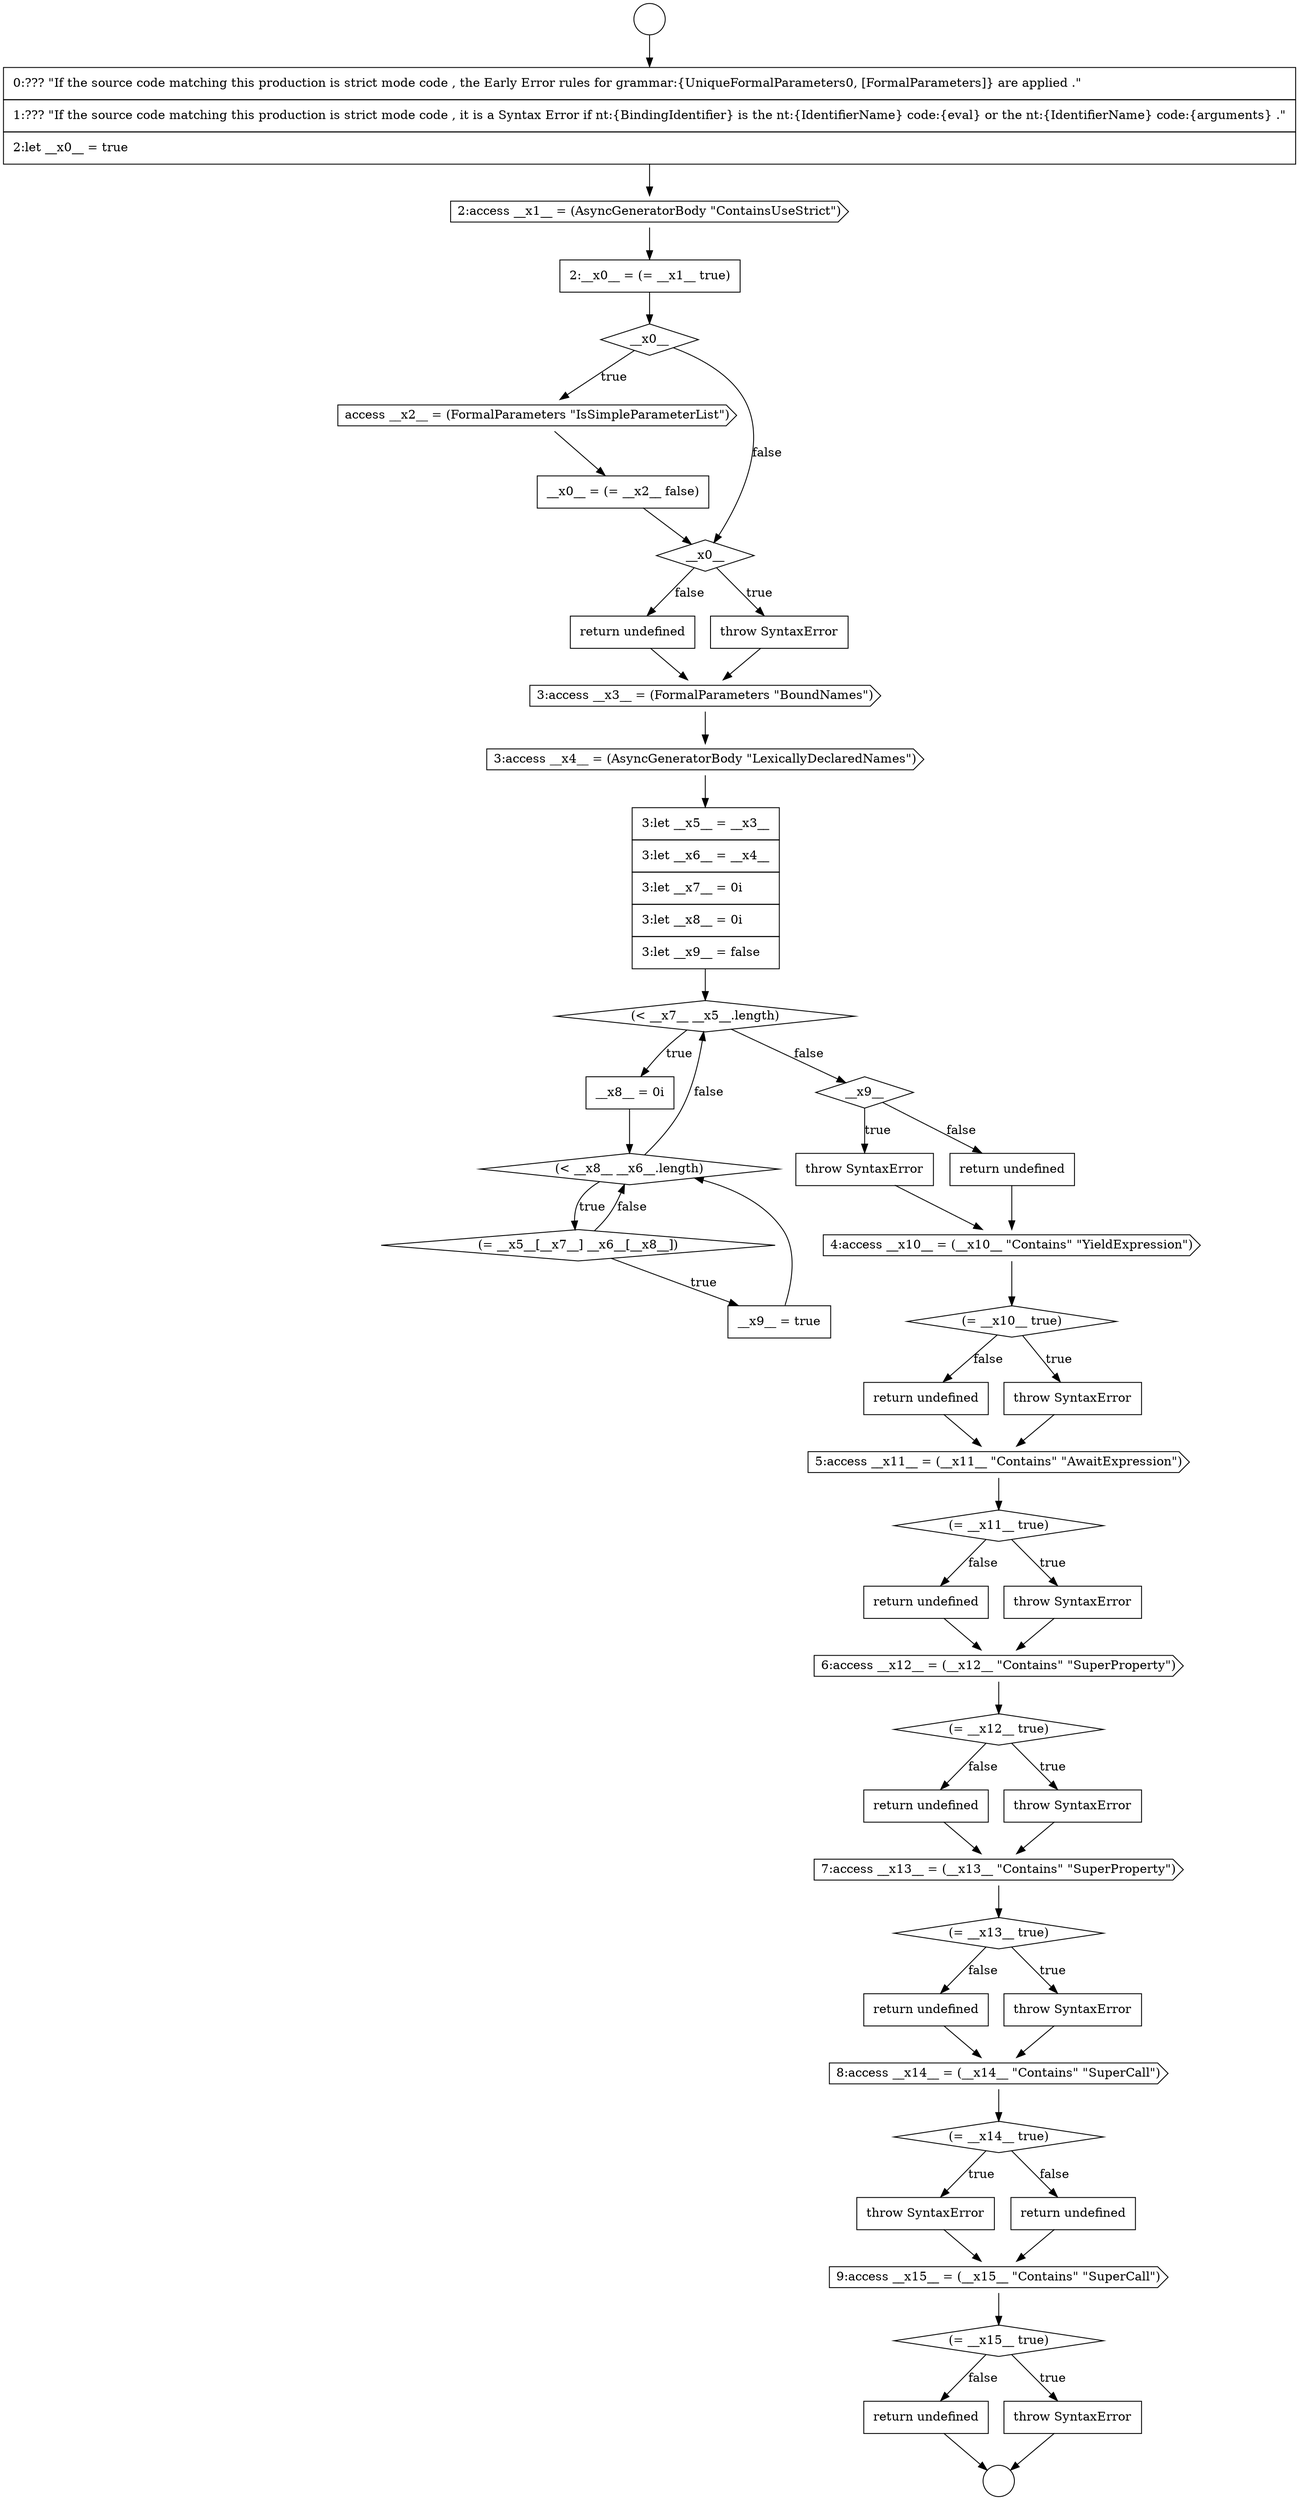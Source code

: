 digraph {
  node18874 [shape=diamond, label=<<font color="black">(= __x15__ true)</font>> color="black" fillcolor="white" style=filled]
  node18861 [shape=cds, label=<<font color="black">6:access __x12__ = (__x12__ &quot;Contains&quot; &quot;SuperProperty&quot;)</font>> color="black" fillcolor="white" style=filled]
  node18834 [shape=cds, label=<<font color="black">2:access __x1__ = (AsyncGeneratorBody &quot;ContainsUseStrict&quot;)</font>> color="black" fillcolor="white" style=filled]
  node18866 [shape=diamond, label=<<font color="black">(= __x13__ true)</font>> color="black" fillcolor="white" style=filled]
  node18852 [shape=none, margin=0, label=<<font color="black">
    <table border="0" cellborder="1" cellspacing="0" cellpadding="10">
      <tr><td align="left">return undefined</td></tr>
    </table>
  </font>> color="black" fillcolor="white" style=filled]
  node18860 [shape=none, margin=0, label=<<font color="black">
    <table border="0" cellborder="1" cellspacing="0" cellpadding="10">
      <tr><td align="left">return undefined</td></tr>
    </table>
  </font>> color="black" fillcolor="white" style=filled]
  node18845 [shape=diamond, label=<<font color="black">(&lt; __x7__ __x5__.length)</font>> color="black" fillcolor="white" style=filled]
  node18876 [shape=none, margin=0, label=<<font color="black">
    <table border="0" cellborder="1" cellspacing="0" cellpadding="10">
      <tr><td align="left">return undefined</td></tr>
    </table>
  </font>> color="black" fillcolor="white" style=filled]
  node18868 [shape=none, margin=0, label=<<font color="black">
    <table border="0" cellborder="1" cellspacing="0" cellpadding="10">
      <tr><td align="left">return undefined</td></tr>
    </table>
  </font>> color="black" fillcolor="white" style=filled]
  node18858 [shape=diamond, label=<<font color="black">(= __x11__ true)</font>> color="black" fillcolor="white" style=filled]
  node18857 [shape=cds, label=<<font color="black">5:access __x11__ = (__x11__ &quot;Contains&quot; &quot;AwaitExpression&quot;)</font>> color="black" fillcolor="white" style=filled]
  node18851 [shape=none, margin=0, label=<<font color="black">
    <table border="0" cellborder="1" cellspacing="0" cellpadding="10">
      <tr><td align="left">throw SyntaxError</td></tr>
    </table>
  </font>> color="black" fillcolor="white" style=filled]
  node18837 [shape=cds, label=<<font color="black">access __x2__ = (FormalParameters &quot;IsSimpleParameterList&quot;)</font>> color="black" fillcolor="white" style=filled]
  node18846 [shape=none, margin=0, label=<<font color="black">
    <table border="0" cellborder="1" cellspacing="0" cellpadding="10">
      <tr><td align="left">__x8__ = 0i</td></tr>
    </table>
  </font>> color="black" fillcolor="white" style=filled]
  node18856 [shape=none, margin=0, label=<<font color="black">
    <table border="0" cellborder="1" cellspacing="0" cellpadding="10">
      <tr><td align="left">return undefined</td></tr>
    </table>
  </font>> color="black" fillcolor="white" style=filled]
  node18842 [shape=cds, label=<<font color="black">3:access __x3__ = (FormalParameters &quot;BoundNames&quot;)</font>> color="black" fillcolor="white" style=filled]
  node18869 [shape=cds, label=<<font color="black">8:access __x14__ = (__x14__ &quot;Contains&quot; &quot;SuperCall&quot;)</font>> color="black" fillcolor="white" style=filled]
  node18838 [shape=none, margin=0, label=<<font color="black">
    <table border="0" cellborder="1" cellspacing="0" cellpadding="10">
      <tr><td align="left">__x0__ = (= __x2__ false)</td></tr>
    </table>
  </font>> color="black" fillcolor="white" style=filled]
  node18864 [shape=none, margin=0, label=<<font color="black">
    <table border="0" cellborder="1" cellspacing="0" cellpadding="10">
      <tr><td align="left">return undefined</td></tr>
    </table>
  </font>> color="black" fillcolor="white" style=filled]
  node18873 [shape=cds, label=<<font color="black">9:access __x15__ = (__x15__ &quot;Contains&quot; &quot;SuperCall&quot;)</font>> color="black" fillcolor="white" style=filled]
  node18870 [shape=diamond, label=<<font color="black">(= __x14__ true)</font>> color="black" fillcolor="white" style=filled]
  node18832 [shape=circle label=" " color="black" fillcolor="white" style=filled]
  node18867 [shape=none, margin=0, label=<<font color="black">
    <table border="0" cellborder="1" cellspacing="0" cellpadding="10">
      <tr><td align="left">throw SyntaxError</td></tr>
    </table>
  </font>> color="black" fillcolor="white" style=filled]
  node18853 [shape=cds, label=<<font color="black">4:access __x10__ = (__x10__ &quot;Contains&quot; &quot;YieldExpression&quot;)</font>> color="black" fillcolor="white" style=filled]
  node18841 [shape=none, margin=0, label=<<font color="black">
    <table border="0" cellborder="1" cellspacing="0" cellpadding="10">
      <tr><td align="left">return undefined</td></tr>
    </table>
  </font>> color="black" fillcolor="white" style=filled]
  node18836 [shape=diamond, label=<<font color="black">__x0__</font>> color="black" fillcolor="white" style=filled]
  node18839 [shape=diamond, label=<<font color="black">__x0__</font>> color="black" fillcolor="white" style=filled]
  node18863 [shape=none, margin=0, label=<<font color="black">
    <table border="0" cellborder="1" cellspacing="0" cellpadding="10">
      <tr><td align="left">throw SyntaxError</td></tr>
    </table>
  </font>> color="black" fillcolor="white" style=filled]
  node18859 [shape=none, margin=0, label=<<font color="black">
    <table border="0" cellborder="1" cellspacing="0" cellpadding="10">
      <tr><td align="left">throw SyntaxError</td></tr>
    </table>
  </font>> color="black" fillcolor="white" style=filled]
  node18849 [shape=none, margin=0, label=<<font color="black">
    <table border="0" cellborder="1" cellspacing="0" cellpadding="10">
      <tr><td align="left">__x9__ = true</td></tr>
    </table>
  </font>> color="black" fillcolor="white" style=filled]
  node18844 [shape=none, margin=0, label=<<font color="black">
    <table border="0" cellborder="1" cellspacing="0" cellpadding="10">
      <tr><td align="left">3:let __x5__ = __x3__</td></tr>
      <tr><td align="left">3:let __x6__ = __x4__</td></tr>
      <tr><td align="left">3:let __x7__ = 0i</td></tr>
      <tr><td align="left">3:let __x8__ = 0i</td></tr>
      <tr><td align="left">3:let __x9__ = false</td></tr>
    </table>
  </font>> color="black" fillcolor="white" style=filled]
  node18871 [shape=none, margin=0, label=<<font color="black">
    <table border="0" cellborder="1" cellspacing="0" cellpadding="10">
      <tr><td align="left">throw SyntaxError</td></tr>
    </table>
  </font>> color="black" fillcolor="white" style=filled]
  node18831 [shape=circle label=" " color="black" fillcolor="white" style=filled]
  node18848 [shape=diamond, label=<<font color="black">(= __x5__[__x7__] __x6__[__x8__])</font>> color="black" fillcolor="white" style=filled]
  node18854 [shape=diamond, label=<<font color="black">(= __x10__ true)</font>> color="black" fillcolor="white" style=filled]
  node18835 [shape=none, margin=0, label=<<font color="black">
    <table border="0" cellborder="1" cellspacing="0" cellpadding="10">
      <tr><td align="left">2:__x0__ = (= __x1__ true)</td></tr>
    </table>
  </font>> color="black" fillcolor="white" style=filled]
  node18840 [shape=none, margin=0, label=<<font color="black">
    <table border="0" cellborder="1" cellspacing="0" cellpadding="10">
      <tr><td align="left">throw SyntaxError</td></tr>
    </table>
  </font>> color="black" fillcolor="white" style=filled]
  node18862 [shape=diamond, label=<<font color="black">(= __x12__ true)</font>> color="black" fillcolor="white" style=filled]
  node18875 [shape=none, margin=0, label=<<font color="black">
    <table border="0" cellborder="1" cellspacing="0" cellpadding="10">
      <tr><td align="left">throw SyntaxError</td></tr>
    </table>
  </font>> color="black" fillcolor="white" style=filled]
  node18843 [shape=cds, label=<<font color="black">3:access __x4__ = (AsyncGeneratorBody &quot;LexicallyDeclaredNames&quot;)</font>> color="black" fillcolor="white" style=filled]
  node18850 [shape=diamond, label=<<font color="black">__x9__</font>> color="black" fillcolor="white" style=filled]
  node18833 [shape=none, margin=0, label=<<font color="black">
    <table border="0" cellborder="1" cellspacing="0" cellpadding="10">
      <tr><td align="left">0:??? &quot;If the source code matching this production is strict mode code , the Early Error rules for grammar:{UniqueFormalParameters0, [FormalParameters]} are applied .&quot;</td></tr>
      <tr><td align="left">1:??? &quot;If the source code matching this production is strict mode code , it is a Syntax Error if nt:{BindingIdentifier} is the nt:{IdentifierName} code:{eval} or the nt:{IdentifierName} code:{arguments} .&quot;</td></tr>
      <tr><td align="left">2:let __x0__ = true</td></tr>
    </table>
  </font>> color="black" fillcolor="white" style=filled]
  node18855 [shape=none, margin=0, label=<<font color="black">
    <table border="0" cellborder="1" cellspacing="0" cellpadding="10">
      <tr><td align="left">throw SyntaxError</td></tr>
    </table>
  </font>> color="black" fillcolor="white" style=filled]
  node18847 [shape=diamond, label=<<font color="black">(&lt; __x8__ __x6__.length)</font>> color="black" fillcolor="white" style=filled]
  node18872 [shape=none, margin=0, label=<<font color="black">
    <table border="0" cellborder="1" cellspacing="0" cellpadding="10">
      <tr><td align="left">return undefined</td></tr>
    </table>
  </font>> color="black" fillcolor="white" style=filled]
  node18865 [shape=cds, label=<<font color="black">7:access __x13__ = (__x13__ &quot;Contains&quot; &quot;SuperProperty&quot;)</font>> color="black" fillcolor="white" style=filled]
  node18850 -> node18851 [label=<<font color="black">true</font>> color="black"]
  node18850 -> node18852 [label=<<font color="black">false</font>> color="black"]
  node18872 -> node18873 [ color="black"]
  node18859 -> node18861 [ color="black"]
  node18858 -> node18859 [label=<<font color="black">true</font>> color="black"]
  node18858 -> node18860 [label=<<font color="black">false</font>> color="black"]
  node18831 -> node18833 [ color="black"]
  node18874 -> node18875 [label=<<font color="black">true</font>> color="black"]
  node18874 -> node18876 [label=<<font color="black">false</font>> color="black"]
  node18869 -> node18870 [ color="black"]
  node18851 -> node18853 [ color="black"]
  node18855 -> node18857 [ color="black"]
  node18845 -> node18846 [label=<<font color="black">true</font>> color="black"]
  node18845 -> node18850 [label=<<font color="black">false</font>> color="black"]
  node18854 -> node18855 [label=<<font color="black">true</font>> color="black"]
  node18854 -> node18856 [label=<<font color="black">false</font>> color="black"]
  node18864 -> node18865 [ color="black"]
  node18857 -> node18858 [ color="black"]
  node18848 -> node18849 [label=<<font color="black">true</font>> color="black"]
  node18848 -> node18847 [label=<<font color="black">false</font>> color="black"]
  node18841 -> node18842 [ color="black"]
  node18876 -> node18832 [ color="black"]
  node18840 -> node18842 [ color="black"]
  node18834 -> node18835 [ color="black"]
  node18867 -> node18869 [ color="black"]
  node18847 -> node18848 [label=<<font color="black">true</font>> color="black"]
  node18847 -> node18845 [label=<<font color="black">false</font>> color="black"]
  node18846 -> node18847 [ color="black"]
  node18868 -> node18869 [ color="black"]
  node18863 -> node18865 [ color="black"]
  node18866 -> node18867 [label=<<font color="black">true</font>> color="black"]
  node18866 -> node18868 [label=<<font color="black">false</font>> color="black"]
  node18837 -> node18838 [ color="black"]
  node18836 -> node18837 [label=<<font color="black">true</font>> color="black"]
  node18836 -> node18839 [label=<<font color="black">false</font>> color="black"]
  node18842 -> node18843 [ color="black"]
  node18843 -> node18844 [ color="black"]
  node18853 -> node18854 [ color="black"]
  node18835 -> node18836 [ color="black"]
  node18838 -> node18839 [ color="black"]
  node18870 -> node18871 [label=<<font color="black">true</font>> color="black"]
  node18870 -> node18872 [label=<<font color="black">false</font>> color="black"]
  node18861 -> node18862 [ color="black"]
  node18873 -> node18874 [ color="black"]
  node18862 -> node18863 [label=<<font color="black">true</font>> color="black"]
  node18862 -> node18864 [label=<<font color="black">false</font>> color="black"]
  node18871 -> node18873 [ color="black"]
  node18844 -> node18845 [ color="black"]
  node18860 -> node18861 [ color="black"]
  node18865 -> node18866 [ color="black"]
  node18856 -> node18857 [ color="black"]
  node18875 -> node18832 [ color="black"]
  node18839 -> node18840 [label=<<font color="black">true</font>> color="black"]
  node18839 -> node18841 [label=<<font color="black">false</font>> color="black"]
  node18849 -> node18847 [ color="black"]
  node18833 -> node18834 [ color="black"]
  node18852 -> node18853 [ color="black"]
}
